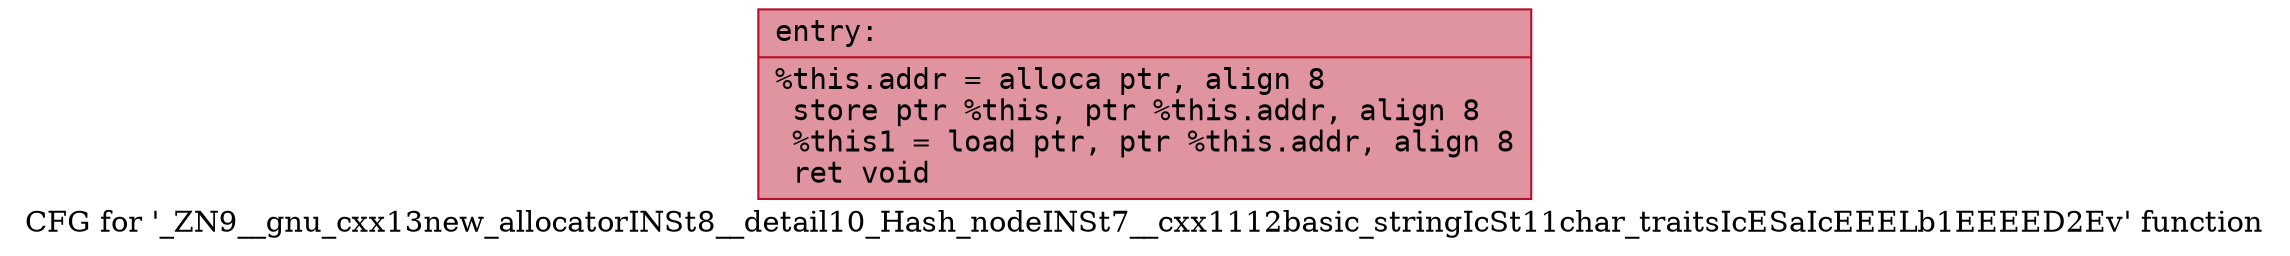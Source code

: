 digraph "CFG for '_ZN9__gnu_cxx13new_allocatorINSt8__detail10_Hash_nodeINSt7__cxx1112basic_stringIcSt11char_traitsIcESaIcEEELb1EEEED2Ev' function" {
	label="CFG for '_ZN9__gnu_cxx13new_allocatorINSt8__detail10_Hash_nodeINSt7__cxx1112basic_stringIcSt11char_traitsIcESaIcEEELb1EEEED2Ev' function";

	Node0x55c7e0986780 [shape=record,color="#b70d28ff", style=filled, fillcolor="#b70d2870" fontname="Courier",label="{entry:\l|  %this.addr = alloca ptr, align 8\l  store ptr %this, ptr %this.addr, align 8\l  %this1 = load ptr, ptr %this.addr, align 8\l  ret void\l}"];
}
